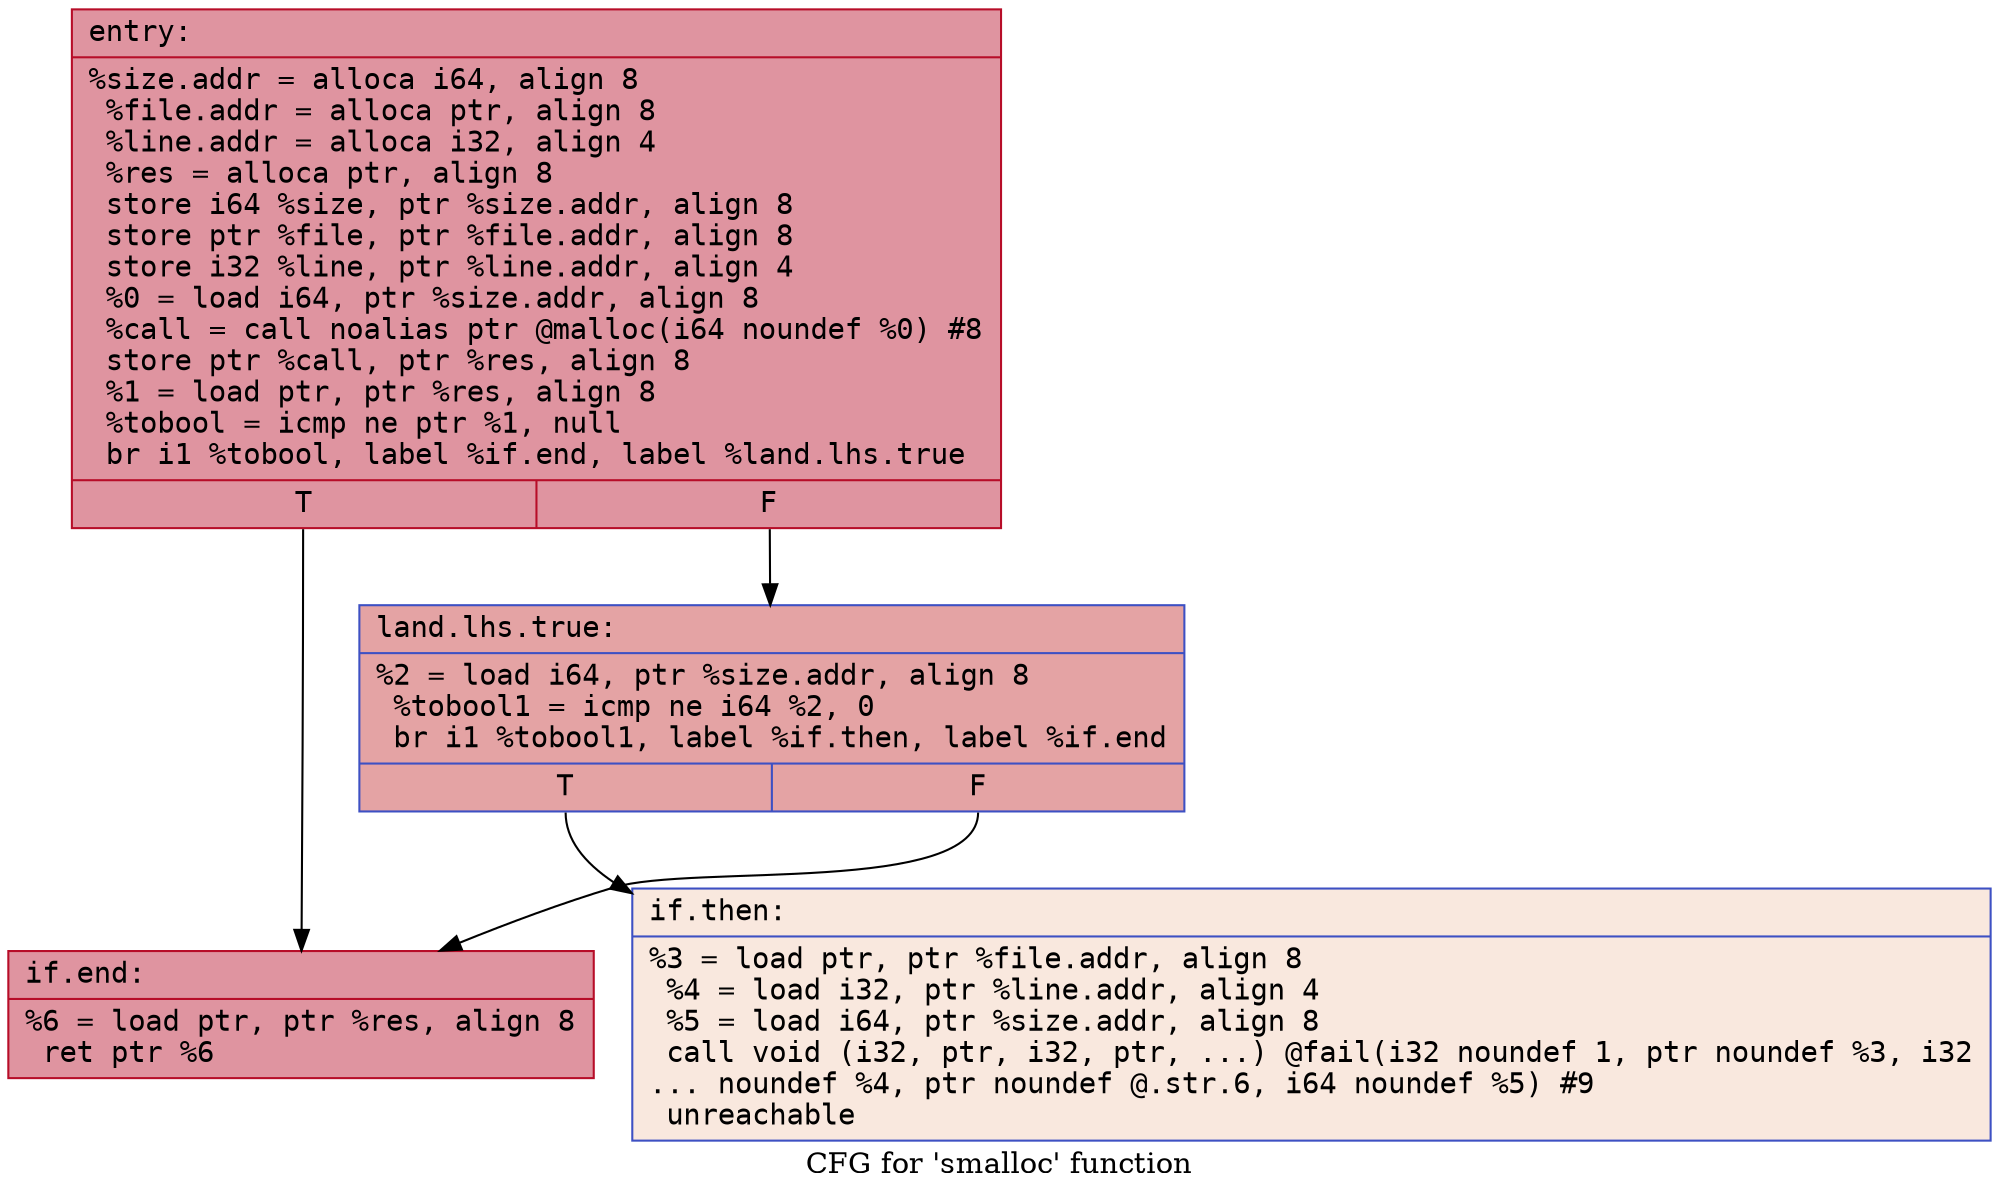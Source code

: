 digraph "CFG for 'smalloc' function" {
	label="CFG for 'smalloc' function";

	Node0x55c4aa6d2810 [shape=record,color="#b70d28ff", style=filled, fillcolor="#b70d2870" fontname="Courier",label="{entry:\l|  %size.addr = alloca i64, align 8\l  %file.addr = alloca ptr, align 8\l  %line.addr = alloca i32, align 4\l  %res = alloca ptr, align 8\l  store i64 %size, ptr %size.addr, align 8\l  store ptr %file, ptr %file.addr, align 8\l  store i32 %line, ptr %line.addr, align 4\l  %0 = load i64, ptr %size.addr, align 8\l  %call = call noalias ptr @malloc(i64 noundef %0) #8\l  store ptr %call, ptr %res, align 8\l  %1 = load ptr, ptr %res, align 8\l  %tobool = icmp ne ptr %1, null\l  br i1 %tobool, label %if.end, label %land.lhs.true\l|{<s0>T|<s1>F}}"];
	Node0x55c4aa6d2810:s0 -> Node0x55c4aa6d2eb0[tooltip="entry -> if.end\nProbability 62.50%" ];
	Node0x55c4aa6d2810:s1 -> Node0x55c4aa6d2f20[tooltip="entry -> land.lhs.true\nProbability 37.50%" ];
	Node0x55c4aa6d2f20 [shape=record,color="#3d50c3ff", style=filled, fillcolor="#c32e3170" fontname="Courier",label="{land.lhs.true:\l|  %2 = load i64, ptr %size.addr, align 8\l  %tobool1 = icmp ne i64 %2, 0\l  br i1 %tobool1, label %if.then, label %if.end\l|{<s0>T|<s1>F}}"];
	Node0x55c4aa6d2f20:s0 -> Node0x55c4aa6d3320[tooltip="land.lhs.true -> if.then\nProbability 0.00%" ];
	Node0x55c4aa6d2f20:s1 -> Node0x55c4aa6d2eb0[tooltip="land.lhs.true -> if.end\nProbability 100.00%" ];
	Node0x55c4aa6d3320 [shape=record,color="#3d50c3ff", style=filled, fillcolor="#f2cab570" fontname="Courier",label="{if.then:\l|  %3 = load ptr, ptr %file.addr, align 8\l  %4 = load i32, ptr %line.addr, align 4\l  %5 = load i64, ptr %size.addr, align 8\l  call void (i32, ptr, i32, ptr, ...) @fail(i32 noundef 1, ptr noundef %3, i32\l... noundef %4, ptr noundef @.str.6, i64 noundef %5) #9\l  unreachable\l}"];
	Node0x55c4aa6d2eb0 [shape=record,color="#b70d28ff", style=filled, fillcolor="#b70d2870" fontname="Courier",label="{if.end:\l|  %6 = load ptr, ptr %res, align 8\l  ret ptr %6\l}"];
}
